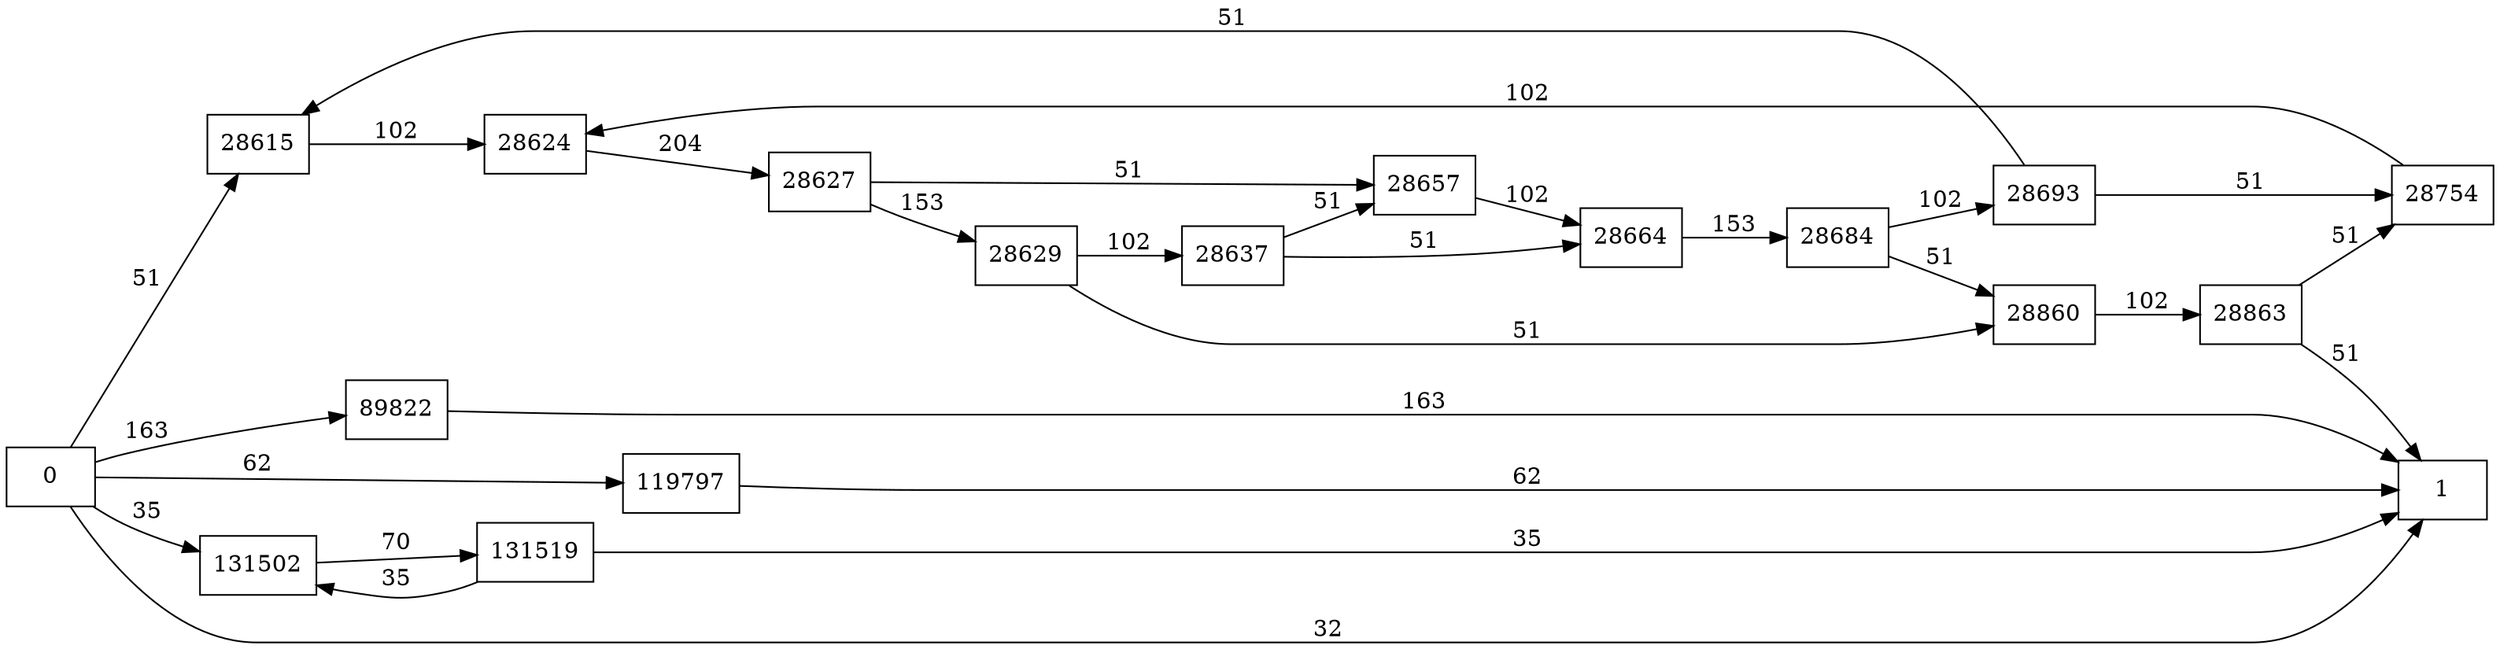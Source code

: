 digraph {
	graph [rankdir=LR]
	node [shape=rectangle]
	28615 -> 28624 [label=102]
	28624 -> 28627 [label=204]
	28627 -> 28629 [label=153]
	28627 -> 28657 [label=51]
	28629 -> 28637 [label=102]
	28629 -> 28860 [label=51]
	28637 -> 28657 [label=51]
	28637 -> 28664 [label=51]
	28657 -> 28664 [label=102]
	28664 -> 28684 [label=153]
	28684 -> 28693 [label=102]
	28684 -> 28860 [label=51]
	28693 -> 28615 [label=51]
	28693 -> 28754 [label=51]
	28754 -> 28624 [label=102]
	28860 -> 28863 [label=102]
	28863 -> 28754 [label=51]
	28863 -> 1 [label=51]
	89822 -> 1 [label=163]
	119797 -> 1 [label=62]
	131502 -> 131519 [label=70]
	131519 -> 131502 [label=35]
	131519 -> 1 [label=35]
	0 -> 28615 [label=51]
	0 -> 1 [label=32]
	0 -> 89822 [label=163]
	0 -> 119797 [label=62]
	0 -> 131502 [label=35]
}
